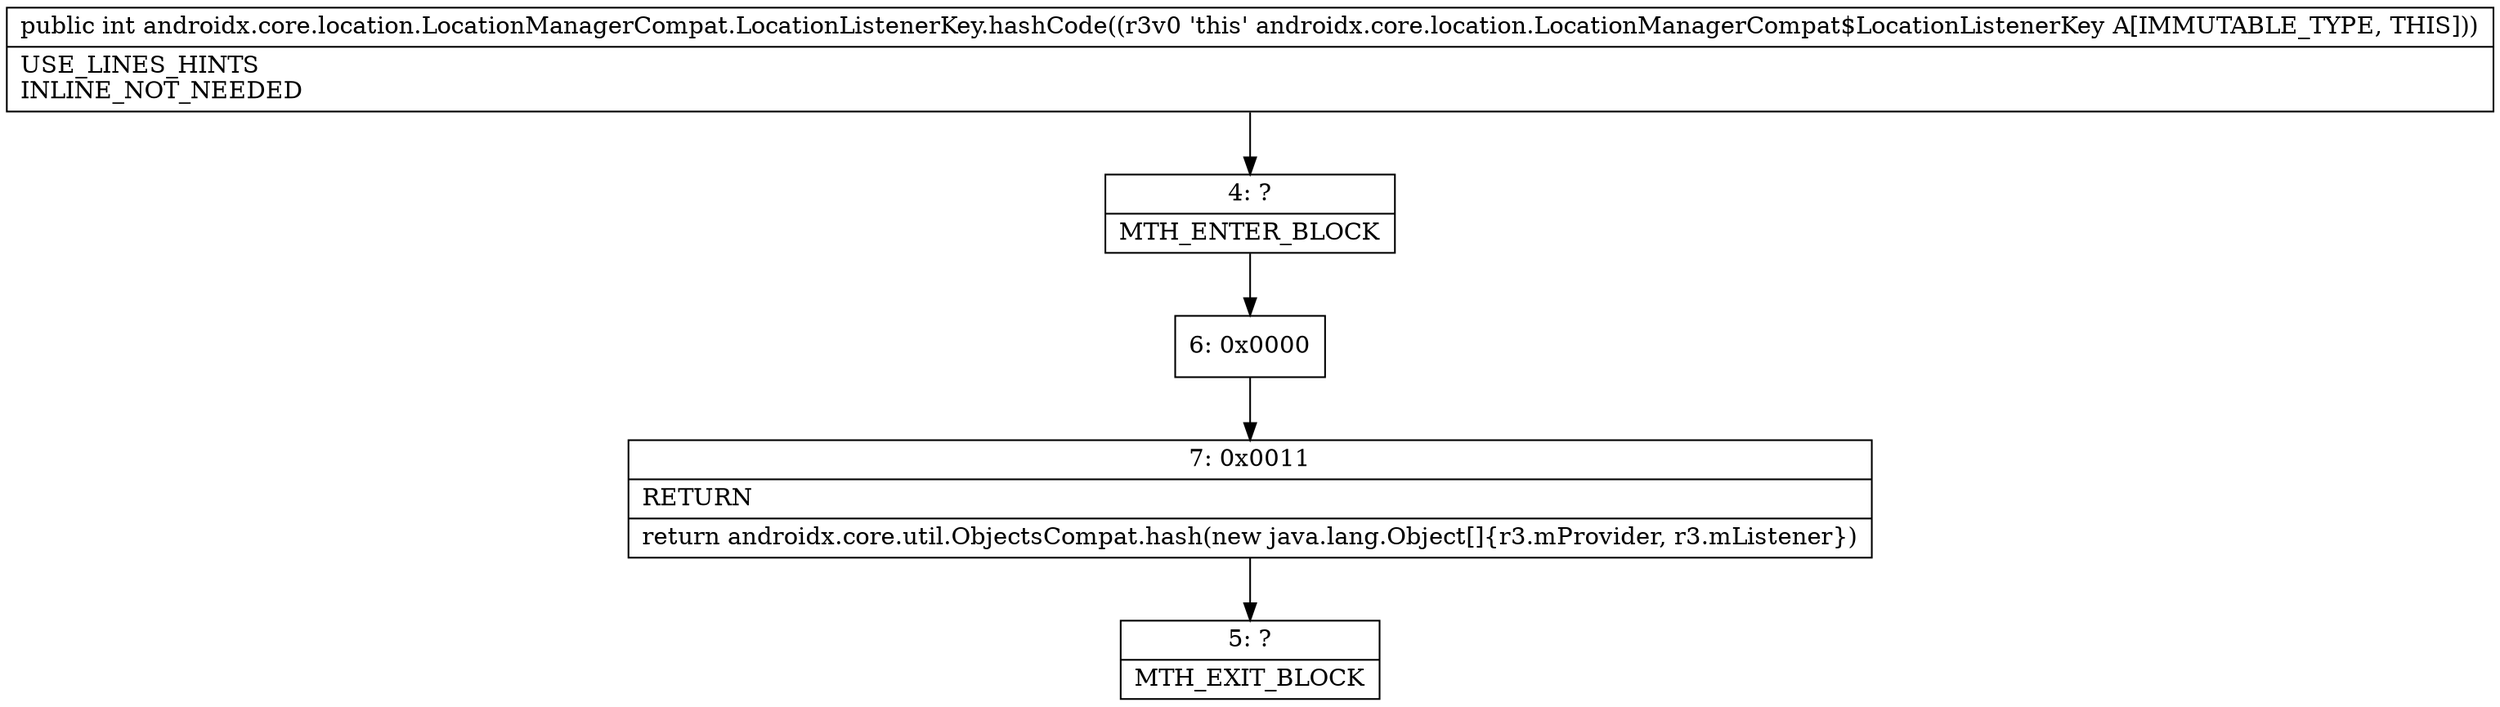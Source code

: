 digraph "CFG forandroidx.core.location.LocationManagerCompat.LocationListenerKey.hashCode()I" {
Node_4 [shape=record,label="{4\:\ ?|MTH_ENTER_BLOCK\l}"];
Node_6 [shape=record,label="{6\:\ 0x0000}"];
Node_7 [shape=record,label="{7\:\ 0x0011|RETURN\l|return androidx.core.util.ObjectsCompat.hash(new java.lang.Object[]\{r3.mProvider, r3.mListener\})\l}"];
Node_5 [shape=record,label="{5\:\ ?|MTH_EXIT_BLOCK\l}"];
MethodNode[shape=record,label="{public int androidx.core.location.LocationManagerCompat.LocationListenerKey.hashCode((r3v0 'this' androidx.core.location.LocationManagerCompat$LocationListenerKey A[IMMUTABLE_TYPE, THIS]))  | USE_LINES_HINTS\lINLINE_NOT_NEEDED\l}"];
MethodNode -> Node_4;Node_4 -> Node_6;
Node_6 -> Node_7;
Node_7 -> Node_5;
}

